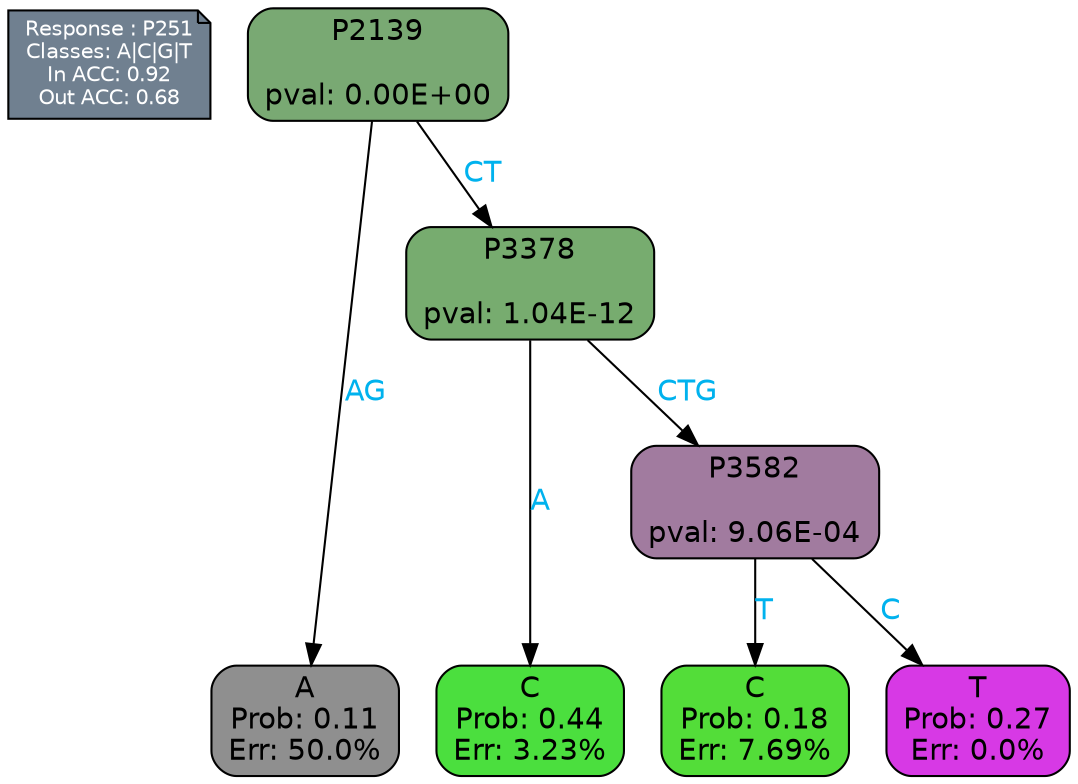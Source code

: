 digraph Tree {
node [shape=box, style="filled, rounded", color="black", fontname=helvetica] ;
graph [ranksep=equally, splines=polylines, bgcolor=transparent, dpi=600] ;
edge [fontname=helvetica] ;
LEGEND [label="Response : P251
Classes: A|C|G|T
In ACC: 0.92
Out ACC: 0.68
",shape=note,align=left,style=filled,fillcolor="slategray",fontcolor="white",fontsize=10];1 [label="P2139

pval: 0.00E+00", fillcolor="#79a973"] ;
2 [label="A
Prob: 0.11
Err: 50.0%", fillcolor="#8f8f8f"] ;
3 [label="P3378

pval: 1.04E-12", fillcolor="#77ac6f"] ;
4 [label="C
Prob: 0.44
Err: 3.23%", fillcolor="#4bdf3e"] ;
5 [label="P3582

pval: 9.06E-04", fillcolor="#a17b9f"] ;
6 [label="C
Prob: 0.18
Err: 7.69%", fillcolor="#53dd39"] ;
7 [label="T
Prob: 0.27
Err: 0.0%", fillcolor="#d739e5"] ;
1 -> 2 [label="AG",fontcolor=deepskyblue2] ;
1 -> 3 [label="CT",fontcolor=deepskyblue2] ;
3 -> 4 [label="A",fontcolor=deepskyblue2] ;
3 -> 5 [label="CTG",fontcolor=deepskyblue2] ;
5 -> 6 [label="T",fontcolor=deepskyblue2] ;
5 -> 7 [label="C",fontcolor=deepskyblue2] ;
{rank = same; 2;4;6;7;}{rank = same; LEGEND;1;}}